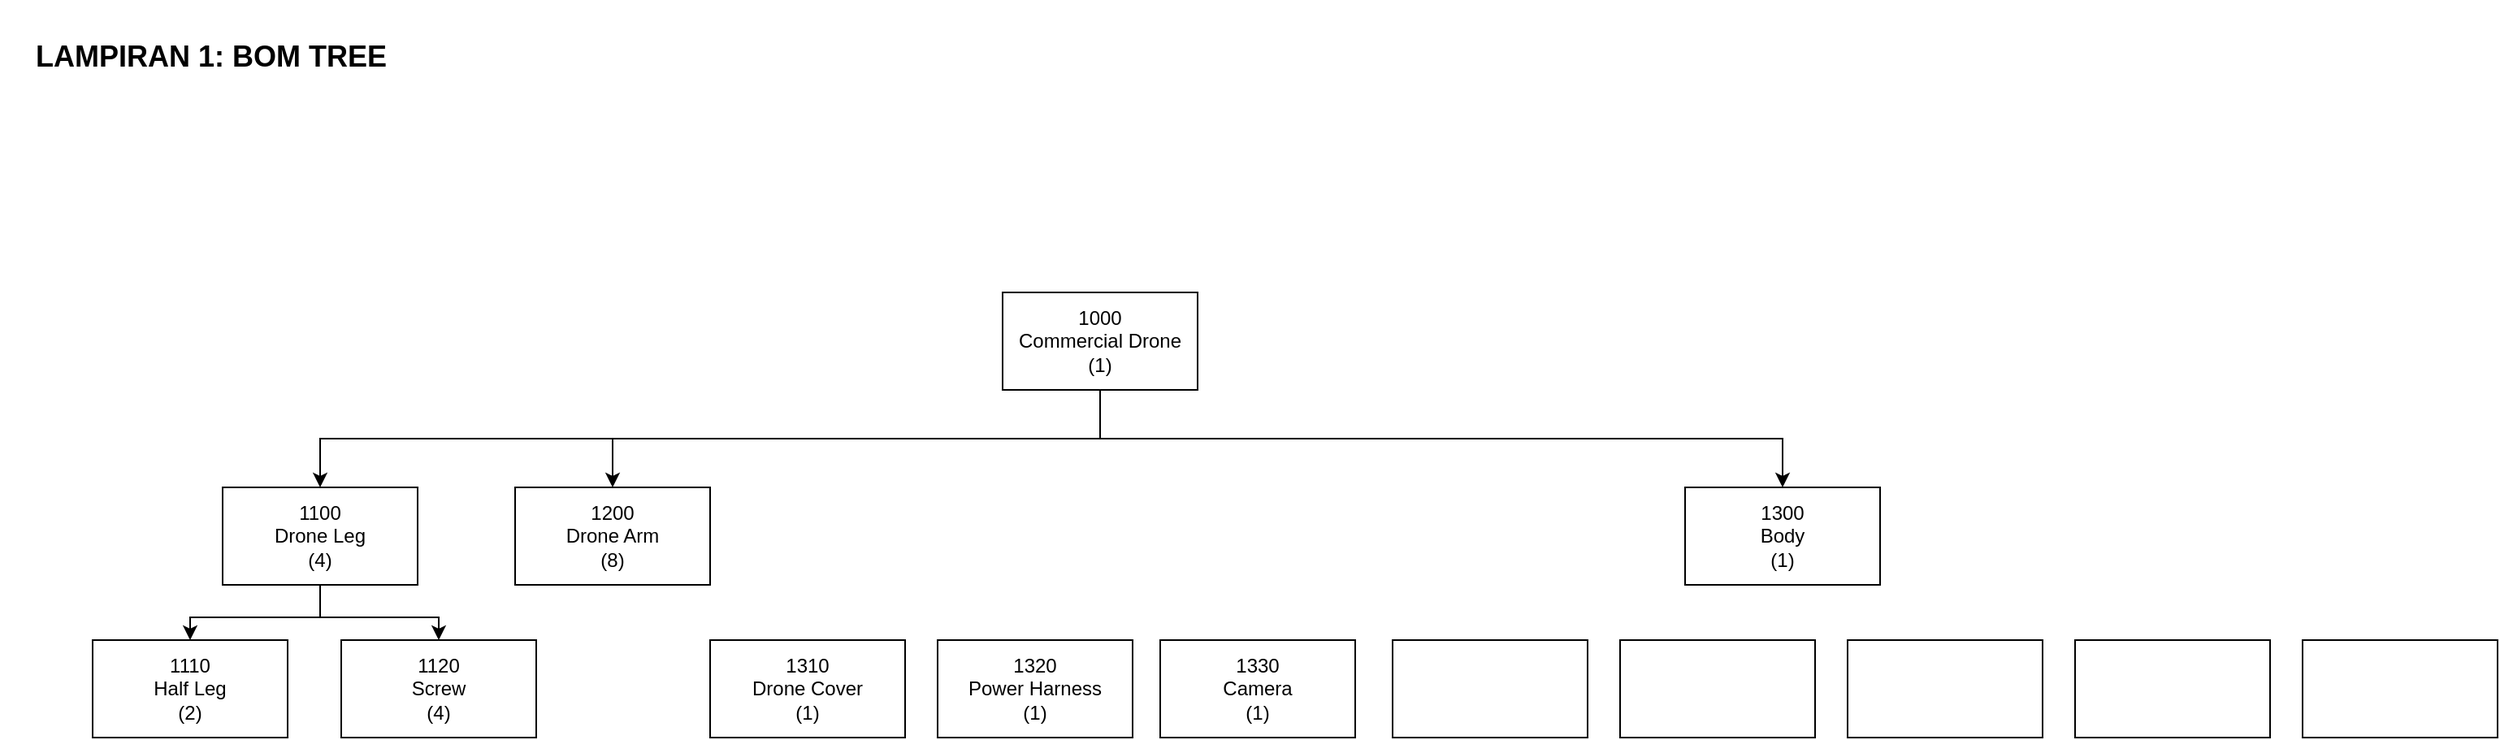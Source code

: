 <mxfile version="15.0.2" type="github">
  <diagram id="lyLYityOV5ycagd3KiGw" name="Page-1">
    <mxGraphModel dx="1240" dy="669" grid="1" gridSize="10" guides="1" tooltips="1" connect="1" arrows="1" fold="1" page="1" pageScale="1" pageWidth="1654" pageHeight="1169" math="0" shadow="0">
      <root>
        <mxCell id="0" />
        <mxCell id="1" parent="0" />
        <mxCell id="-q6YZzY3REP0cFWfjKrX-6" style="edgeStyle=orthogonalEdgeStyle;rounded=0;orthogonalLoop=1;jettySize=auto;html=1;entryX=0.5;entryY=0;entryDx=0;entryDy=0;" parent="1" source="-q6YZzY3REP0cFWfjKrX-1" target="-q6YZzY3REP0cFWfjKrX-5" edge="1">
          <mxGeometry relative="1" as="geometry">
            <Array as="points">
              <mxPoint x="707" y="310" />
              <mxPoint x="227" y="310" />
            </Array>
          </mxGeometry>
        </mxCell>
        <mxCell id="-q6YZzY3REP0cFWfjKrX-13" style="edgeStyle=orthogonalEdgeStyle;rounded=0;orthogonalLoop=1;jettySize=auto;html=1;entryX=0.5;entryY=0;entryDx=0;entryDy=0;" parent="1" source="-q6YZzY3REP0cFWfjKrX-1" target="-q6YZzY3REP0cFWfjKrX-9" edge="1">
          <mxGeometry relative="1" as="geometry">
            <Array as="points">
              <mxPoint x="707" y="310" />
              <mxPoint x="407" y="310" />
            </Array>
          </mxGeometry>
        </mxCell>
        <mxCell id="-q6YZzY3REP0cFWfjKrX-14" style="edgeStyle=orthogonalEdgeStyle;rounded=0;orthogonalLoop=1;jettySize=auto;html=1;entryX=0.5;entryY=0;entryDx=0;entryDy=0;" parent="1" source="-q6YZzY3REP0cFWfjKrX-1" target="-q6YZzY3REP0cFWfjKrX-4" edge="1">
          <mxGeometry relative="1" as="geometry">
            <Array as="points">
              <mxPoint x="707" y="310" />
              <mxPoint x="1127" y="310" />
            </Array>
          </mxGeometry>
        </mxCell>
        <mxCell id="-q6YZzY3REP0cFWfjKrX-1" value="&lt;div&gt;1000&lt;br&gt;&lt;/div&gt;&lt;div&gt;Commercial Drone&lt;/div&gt;&lt;div&gt;(1)&lt;br&gt;&lt;/div&gt;" style="rounded=0;whiteSpace=wrap;html=1;" parent="1" vertex="1">
          <mxGeometry x="647" y="220" width="120" height="60" as="geometry" />
        </mxCell>
        <mxCell id="-q6YZzY3REP0cFWfjKrX-2" value="&lt;div&gt;1120&lt;br&gt;&lt;/div&gt;&lt;div&gt;Screw&lt;/div&gt;&lt;div&gt;(4)&lt;br&gt;&lt;/div&gt;" style="rounded=0;whiteSpace=wrap;html=1;" parent="1" vertex="1">
          <mxGeometry x="240" y="434" width="120" height="60" as="geometry" />
        </mxCell>
        <mxCell id="-q6YZzY3REP0cFWfjKrX-3" value="&lt;div&gt;1110&lt;/div&gt;&lt;div&gt;Half Leg&lt;/div&gt;&lt;div&gt;(2)&lt;br&gt;&lt;/div&gt;" style="rounded=0;whiteSpace=wrap;html=1;" parent="1" vertex="1">
          <mxGeometry x="87" y="434" width="120" height="60" as="geometry" />
        </mxCell>
        <mxCell id="-q6YZzY3REP0cFWfjKrX-4" value="&lt;div&gt;1300&lt;/div&gt;&lt;div&gt;Body&lt;/div&gt;&lt;div&gt;(1)&lt;br&gt;&lt;/div&gt;" style="rounded=0;whiteSpace=wrap;html=1;" parent="1" vertex="1">
          <mxGeometry x="1067" y="340" width="120" height="60" as="geometry" />
        </mxCell>
        <mxCell id="-q6YZzY3REP0cFWfjKrX-10" style="edgeStyle=orthogonalEdgeStyle;rounded=0;orthogonalLoop=1;jettySize=auto;html=1;entryX=0.5;entryY=0;entryDx=0;entryDy=0;" parent="1" source="-q6YZzY3REP0cFWfjKrX-5" target="-q6YZzY3REP0cFWfjKrX-3" edge="1">
          <mxGeometry relative="1" as="geometry" />
        </mxCell>
        <mxCell id="-q6YZzY3REP0cFWfjKrX-11" style="edgeStyle=orthogonalEdgeStyle;rounded=0;orthogonalLoop=1;jettySize=auto;html=1;" parent="1" source="-q6YZzY3REP0cFWfjKrX-5" target="-q6YZzY3REP0cFWfjKrX-2" edge="1">
          <mxGeometry relative="1" as="geometry" />
        </mxCell>
        <mxCell id="-q6YZzY3REP0cFWfjKrX-5" value="&lt;div&gt;1100&lt;br&gt;&lt;/div&gt;&lt;div&gt;Drone Leg&lt;/div&gt;&lt;div&gt;(4)&lt;br&gt;&lt;/div&gt;" style="rounded=0;whiteSpace=wrap;html=1;" parent="1" vertex="1">
          <mxGeometry x="167" y="340" width="120" height="60" as="geometry" />
        </mxCell>
        <mxCell id="-q6YZzY3REP0cFWfjKrX-8" value="&lt;div&gt;1310&lt;/div&gt;&lt;div&gt;Drone Cover&lt;/div&gt;&lt;div&gt;(1)&lt;br&gt;&lt;/div&gt;" style="rounded=0;whiteSpace=wrap;html=1;" parent="1" vertex="1">
          <mxGeometry x="467" y="434" width="120" height="60" as="geometry" />
        </mxCell>
        <mxCell id="-q6YZzY3REP0cFWfjKrX-9" value="&lt;div&gt;1200&lt;/div&gt;&lt;div&gt;Drone Arm&lt;/div&gt;&lt;div&gt;(8)&lt;br&gt;&lt;/div&gt;" style="rounded=0;whiteSpace=wrap;html=1;" parent="1" vertex="1">
          <mxGeometry x="347" y="340" width="120" height="60" as="geometry" />
        </mxCell>
        <mxCell id="-q6YZzY3REP0cFWfjKrX-15" value="&lt;div&gt;1320&lt;/div&gt;&lt;div&gt;Power Harness&lt;/div&gt;&lt;div&gt;(1)&lt;br&gt;&lt;/div&gt;" style="rounded=0;whiteSpace=wrap;html=1;" parent="1" vertex="1">
          <mxGeometry x="607" y="434" width="120" height="60" as="geometry" />
        </mxCell>
        <mxCell id="-q6YZzY3REP0cFWfjKrX-16" value="" style="rounded=0;whiteSpace=wrap;html=1;" parent="1" vertex="1">
          <mxGeometry x="1307" y="434" width="120" height="60" as="geometry" />
        </mxCell>
        <mxCell id="-q6YZzY3REP0cFWfjKrX-17" value="" style="rounded=0;whiteSpace=wrap;html=1;" parent="1" vertex="1">
          <mxGeometry x="1167" y="434" width="120" height="60" as="geometry" />
        </mxCell>
        <mxCell id="-q6YZzY3REP0cFWfjKrX-18" value="&lt;div&gt;1330&lt;/div&gt;&lt;div&gt;Camera&lt;/div&gt;&lt;div&gt;(1)&lt;br&gt;&lt;/div&gt;" style="rounded=0;whiteSpace=wrap;html=1;" parent="1" vertex="1">
          <mxGeometry x="744" y="434" width="120" height="60" as="geometry" />
        </mxCell>
        <mxCell id="-q6YZzY3REP0cFWfjKrX-19" value="" style="rounded=0;whiteSpace=wrap;html=1;" parent="1" vertex="1">
          <mxGeometry x="887" y="434" width="120" height="60" as="geometry" />
        </mxCell>
        <mxCell id="-q6YZzY3REP0cFWfjKrX-20" value="" style="rounded=0;whiteSpace=wrap;html=1;" parent="1" vertex="1">
          <mxGeometry x="1027" y="434" width="120" height="60" as="geometry" />
        </mxCell>
        <mxCell id="-q6YZzY3REP0cFWfjKrX-22" value="" style="rounded=0;whiteSpace=wrap;html=1;" parent="1" vertex="1">
          <mxGeometry x="1447" y="434" width="120" height="60" as="geometry" />
        </mxCell>
        <mxCell id="-q6YZzY3REP0cFWfjKrX-24" value="&lt;div&gt;&lt;font style=&quot;font-size: 18px&quot;&gt;&lt;b&gt;LAMPIRAN 1: BOM TREE&lt;br&gt;&lt;/b&gt;&lt;/font&gt;&lt;/div&gt;" style="text;html=1;strokeColor=none;fillColor=none;align=center;verticalAlign=middle;whiteSpace=wrap;rounded=0;" parent="1" vertex="1">
          <mxGeometry x="30" y="40" width="260" height="70" as="geometry" />
        </mxCell>
      </root>
    </mxGraphModel>
  </diagram>
</mxfile>
